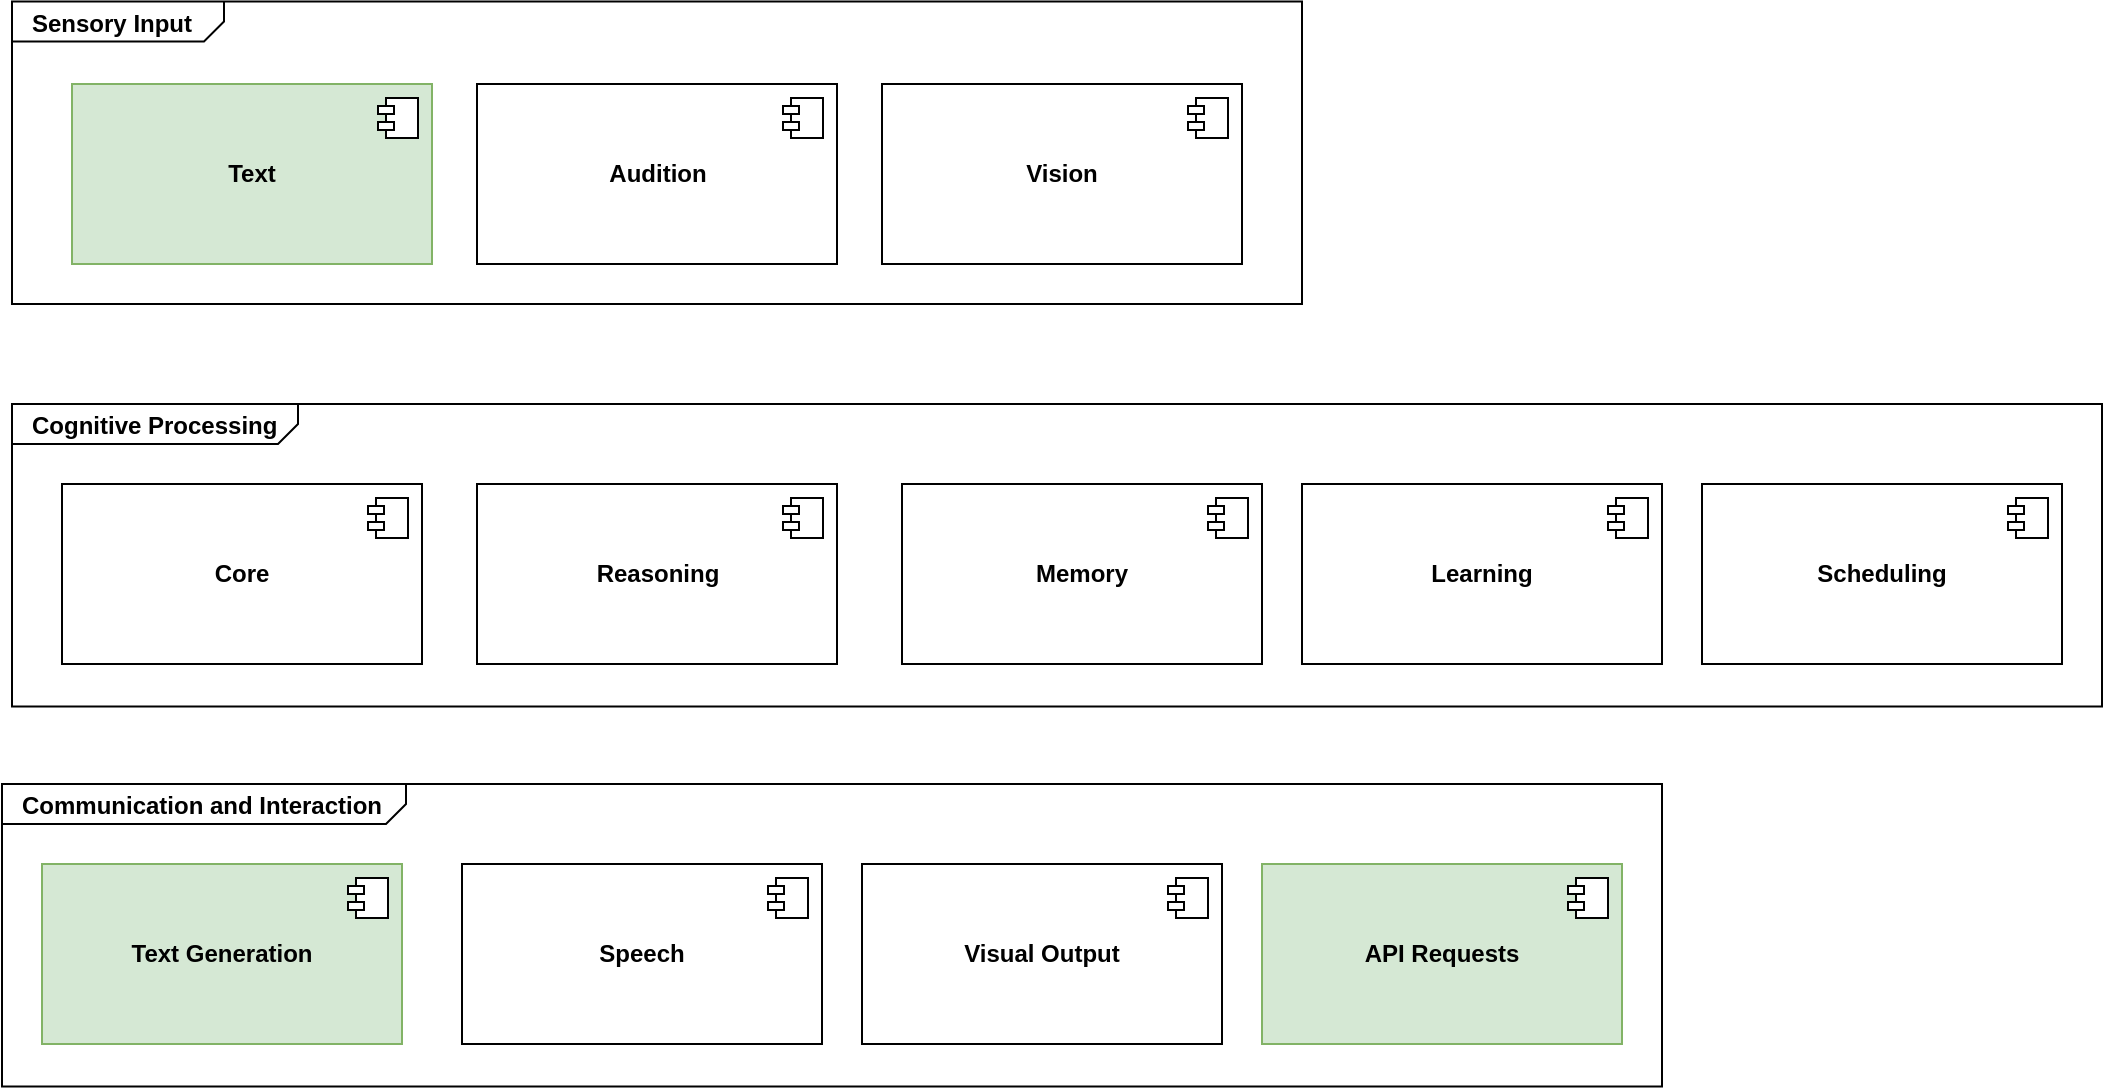 <mxfile version="22.1.22" type="embed">
  <diagram id="w-KbkKkKTUAtWDhybSNr" name="Page-1">
    <mxGraphModel dx="892" dy="800" grid="1" gridSize="10" guides="1" tooltips="1" connect="1" arrows="1" fold="1" page="1" pageScale="1" pageWidth="850" pageHeight="1100" math="0" shadow="0">
      <root>
        <mxCell id="0" />
        <mxCell id="1" parent="0" />
        <mxCell id="34" value="&lt;p style=&quot;margin:0px;margin-top:4px;margin-left:10px;text-align:left;&quot;&gt;&lt;b&gt;Communication and Interaction&lt;/b&gt;&lt;/p&gt;" style="html=1;shape=mxgraph.sysml.package;html=1;overflow=fill;whiteSpace=wrap;labelX=202;" parent="1" vertex="1">
          <mxGeometry x="860" y="410" width="830" height="151.25" as="geometry" />
        </mxCell>
        <mxCell id="31" value="&lt;p style=&quot;margin:0px;margin-top:4px;margin-left:10px;text-align:left;&quot;&gt;&lt;b&gt;Cognitive Processing&lt;/b&gt;&lt;/p&gt;" style="html=1;shape=mxgraph.sysml.package;html=1;overflow=fill;whiteSpace=wrap;labelX=143;" parent="1" vertex="1">
          <mxGeometry x="865" y="220" width="1045" height="151.25" as="geometry" />
        </mxCell>
        <mxCell id="23" value="&lt;p style=&quot;margin:0px;margin-top:4px;margin-left:10px;text-align:left;&quot;&gt;&lt;b&gt;Sensory Input&lt;/b&gt;&lt;/p&gt;" style="html=1;shape=mxgraph.sysml.package;html=1;overflow=fill;whiteSpace=wrap;labelX=106;" parent="1" vertex="1">
          <mxGeometry x="865" y="18.75" width="645" height="151.25" as="geometry" />
        </mxCell>
        <mxCell id="2" value="&lt;b&gt;Speech&lt;/b&gt;" style="html=1;dropTarget=0;whiteSpace=wrap;" parent="1" vertex="1">
          <mxGeometry x="1090" y="450" width="180" height="90" as="geometry" />
        </mxCell>
        <mxCell id="3" value="" style="shape=module;jettyWidth=8;jettyHeight=4;" parent="2" vertex="1">
          <mxGeometry x="1" width="20" height="20" relative="1" as="geometry">
            <mxPoint x="-27" y="7" as="offset" />
          </mxGeometry>
        </mxCell>
        <mxCell id="4" value="&lt;b&gt;Vision&lt;/b&gt;" style="html=1;dropTarget=0;whiteSpace=wrap;" parent="1" vertex="1">
          <mxGeometry x="1300" y="60" width="180" height="90" as="geometry" />
        </mxCell>
        <mxCell id="5" value="" style="shape=module;jettyWidth=8;jettyHeight=4;" parent="4" vertex="1">
          <mxGeometry x="1" width="20" height="20" relative="1" as="geometry">
            <mxPoint x="-27" y="7" as="offset" />
          </mxGeometry>
        </mxCell>
        <mxCell id="6" value="&lt;b&gt;Text&lt;br&gt;&lt;/b&gt;" style="html=1;dropTarget=0;whiteSpace=wrap;fillColor=#d5e8d4;strokeColor=#82b366;" parent="1" vertex="1">
          <mxGeometry x="895" y="60" width="180" height="90" as="geometry" />
        </mxCell>
        <mxCell id="7" value="" style="shape=module;jettyWidth=8;jettyHeight=4;" parent="6" vertex="1">
          <mxGeometry x="1" width="20" height="20" relative="1" as="geometry">
            <mxPoint x="-27" y="7" as="offset" />
          </mxGeometry>
        </mxCell>
        <mxCell id="8" value="&lt;b&gt;Core&lt;br&gt;&lt;/b&gt;" style="html=1;dropTarget=0;whiteSpace=wrap;" parent="1" vertex="1">
          <mxGeometry x="890" y="260" width="180" height="90" as="geometry" />
        </mxCell>
        <mxCell id="9" value="" style="shape=module;jettyWidth=8;jettyHeight=4;" parent="8" vertex="1">
          <mxGeometry x="1" width="20" height="20" relative="1" as="geometry">
            <mxPoint x="-27" y="7" as="offset" />
          </mxGeometry>
        </mxCell>
        <mxCell id="10" value="&lt;b&gt;Reasoning&lt;br&gt;&lt;/b&gt;" style="html=1;dropTarget=0;whiteSpace=wrap;" parent="1" vertex="1">
          <mxGeometry x="1097.5" y="260" width="180" height="90" as="geometry" />
        </mxCell>
        <mxCell id="11" value="" style="shape=module;jettyWidth=8;jettyHeight=4;" parent="10" vertex="1">
          <mxGeometry x="1" width="20" height="20" relative="1" as="geometry">
            <mxPoint x="-27" y="7" as="offset" />
          </mxGeometry>
        </mxCell>
        <mxCell id="12" value="&lt;b&gt;Audition&lt;/b&gt;" style="html=1;dropTarget=0;whiteSpace=wrap;" parent="1" vertex="1">
          <mxGeometry x="1097.5" y="60" width="180" height="90" as="geometry" />
        </mxCell>
        <mxCell id="13" value="" style="shape=module;jettyWidth=8;jettyHeight=4;" parent="12" vertex="1">
          <mxGeometry x="1" width="20" height="20" relative="1" as="geometry">
            <mxPoint x="-27" y="7" as="offset" />
          </mxGeometry>
        </mxCell>
        <mxCell id="14" value="&lt;b&gt;Memory&lt;br&gt;&lt;/b&gt;" style="html=1;dropTarget=0;whiteSpace=wrap;" parent="1" vertex="1">
          <mxGeometry x="1310" y="260" width="180" height="90" as="geometry" />
        </mxCell>
        <mxCell id="15" value="" style="shape=module;jettyWidth=8;jettyHeight=4;" parent="14" vertex="1">
          <mxGeometry x="1" width="20" height="20" relative="1" as="geometry">
            <mxPoint x="-27" y="7" as="offset" />
          </mxGeometry>
        </mxCell>
        <mxCell id="16" value="&lt;b&gt;API Requests&lt;/b&gt;" style="html=1;dropTarget=0;whiteSpace=wrap;fillColor=#d5e8d4;strokeColor=#82b366;" parent="1" vertex="1">
          <mxGeometry x="1490" y="450" width="180" height="90" as="geometry" />
        </mxCell>
        <mxCell id="17" value="" style="shape=module;jettyWidth=8;jettyHeight=4;" parent="16" vertex="1">
          <mxGeometry x="1" width="20" height="20" relative="1" as="geometry">
            <mxPoint x="-27" y="7" as="offset" />
          </mxGeometry>
        </mxCell>
        <mxCell id="35" value="&lt;b&gt;Visual Output&lt;br&gt;&lt;/b&gt;" style="html=1;dropTarget=0;whiteSpace=wrap;" parent="1" vertex="1">
          <mxGeometry x="1290" y="450" width="180" height="90" as="geometry" />
        </mxCell>
        <mxCell id="36" value="" style="shape=module;jettyWidth=8;jettyHeight=4;" parent="35" vertex="1">
          <mxGeometry x="1" width="20" height="20" relative="1" as="geometry">
            <mxPoint x="-27" y="7" as="offset" />
          </mxGeometry>
        </mxCell>
        <mxCell id="37" value="&lt;b&gt;Text Generation&lt;br&gt;&lt;/b&gt;" style="html=1;dropTarget=0;whiteSpace=wrap;fillColor=#d5e8d4;strokeColor=#82b366;" parent="1" vertex="1">
          <mxGeometry x="880" y="450" width="180" height="90" as="geometry" />
        </mxCell>
        <mxCell id="38" value="" style="shape=module;jettyWidth=8;jettyHeight=4;" parent="37" vertex="1">
          <mxGeometry x="1" width="20" height="20" relative="1" as="geometry">
            <mxPoint x="-27" y="7" as="offset" />
          </mxGeometry>
        </mxCell>
        <mxCell id="39" value="&lt;b&gt;Learning&lt;br&gt;&lt;/b&gt;" style="html=1;dropTarget=0;whiteSpace=wrap;" parent="1" vertex="1">
          <mxGeometry x="1510" y="260" width="180" height="90" as="geometry" />
        </mxCell>
        <mxCell id="40" value="" style="shape=module;jettyWidth=8;jettyHeight=4;" parent="39" vertex="1">
          <mxGeometry x="1" width="20" height="20" relative="1" as="geometry">
            <mxPoint x="-27" y="7" as="offset" />
          </mxGeometry>
        </mxCell>
        <mxCell id="41" value="&lt;b&gt;Scheduling&lt;br&gt;&lt;/b&gt;" style="html=1;dropTarget=0;whiteSpace=wrap;" parent="1" vertex="1">
          <mxGeometry x="1710" y="260" width="180" height="90" as="geometry" />
        </mxCell>
        <mxCell id="42" value="" style="shape=module;jettyWidth=8;jettyHeight=4;" parent="41" vertex="1">
          <mxGeometry x="1" width="20" height="20" relative="1" as="geometry">
            <mxPoint x="-27" y="7" as="offset" />
          </mxGeometry>
        </mxCell>
      </root>
    </mxGraphModel>
  </diagram>
</mxfile>
